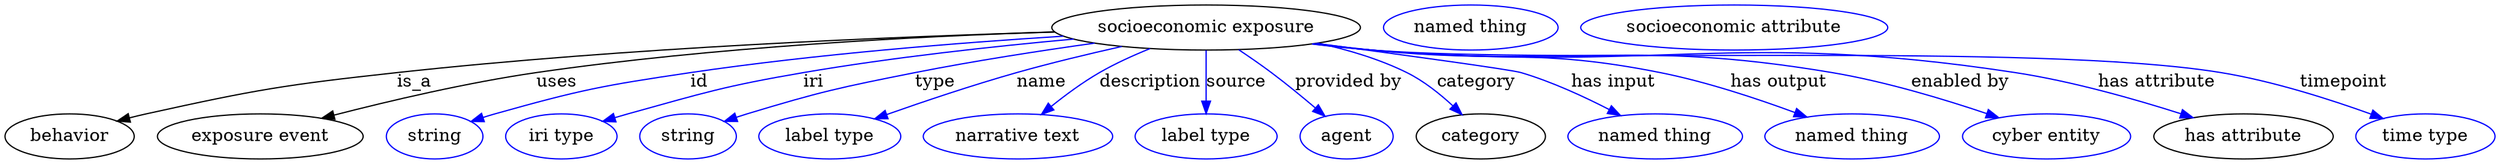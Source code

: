digraph {
	graph [bb="0,0,1979.6,123"];
	node [label="\N"];
	"socioeconomic exposure"	[height=0.5,
		label="socioeconomic exposure",
		pos="955.35,105",
		width=3.4122];
	behavior	[height=0.5,
		pos="51.345,18",
		width=1.4263];
	"socioeconomic exposure" -> behavior	[label=is_a,
		lp="325.35,61.5",
		pos="e,88.948,30.353 834.85,101.38 705.22,97.643 493.19,88.884 311.35,69 221.79,59.208 199.27,55.644 111.35,36 107.24,35.084 103.01,34.055 \
98.771,32.968"];
	"exposure event"	[height=0.5,
		pos="202.35,18",
		width=2.2748];
	"socioeconomic exposure" -> "exposure event"	[label=uses,
		lp="437.85,61.5",
		pos="e,251.07,32.469 834.68,101.56 726.07,98.066 562.35,89.584 421.35,69 366.39,60.978 304.81,46.408 260.98,35.058"];
	id	[color=blue,
		height=0.5,
		label=string,
		pos="340.35,18",
		width=1.0652];
	"socioeconomic exposure" -> id	[color=blue,
		label=id,
		lp="551.35,61.5",
		pos="e,369.34,29.96 841.52,98.093 758.77,92.879 644.23,83.761 544.35,69 474.24,58.64 456.56,55.205 388.35,36 385.24,35.126 382.04,34.155 \
378.85,33.133",
		style=solid];
	iri	[color=blue,
		height=0.5,
		label="iri type",
		pos="441.35,18",
		width=1.2277];
	"socioeconomic exposure" -> iri	[color=blue,
		label=iri,
		lp="642.35,61.5",
		pos="e,474.65,29.896 849.34,95.783 786.56,90.086 705.61,81.295 634.35,69 571.77,58.205 556.56,52.878 495.35,36 491.77,35.015 488.08,33.951 \
484.38,32.852",
		style=solid];
	type	[color=blue,
		height=0.5,
		label=string,
		pos="542.35,18",
		width=1.0652];
	"socioeconomic exposure" -> type	[color=blue,
		label=type,
		lp="739.35,61.5",
		pos="e,571.27,30.003 866.33,92.52 823.02,86.439 770.29,78.302 723.35,69 663.18,57.079 648.04,53.789 589.35,36 586.58,35.162 583.74,34.255 \
580.89,33.311",
		style=solid];
	name	[color=blue,
		height=0.5,
		label="label type",
		pos="655.35,18",
		width=1.5707];
	"socioeconomic exposure" -> name	[color=blue,
		label=name,
		lp="824.35,61.5",
		pos="e,691.17,32.101 888.09,89.864 861.82,83.964 831.53,76.694 804.35,69 769.2,59.054 730.07,45.838 700.73,35.491",
		style=solid];
	description	[color=blue,
		height=0.5,
		label="narrative text",
		pos="805.35,18",
		width=2.0943];
	"socioeconomic exposure" -> description	[color=blue,
		label=description,
		lp="910.85,61.5",
		pos="e,824.02,35.515 910.61,88.166 897.3,82.776 882.93,76.256 870.35,69 856.95,61.273 843.22,51.1 831.85,41.949",
		style=solid];
	source	[color=blue,
		height=0.5,
		label="label type",
		pos="955.35,18",
		width=1.5707];
	"socioeconomic exposure" -> source	[color=blue,
		label=source,
		lp="979.35,61.5",
		pos="e,955.35,36.175 955.35,86.799 955.35,75.163 955.35,59.548 955.35,46.237",
		style=solid];
	"provided by"	[color=blue,
		height=0.5,
		label=agent,
		pos="1067.3,18",
		width=1.0291];
	"socioeconomic exposure" -> "provided by"	[color=blue,
		label="provided by",
		lp="1068.8,61.5",
		pos="e,1050.1,34.142 981.36,87.243 989.78,81.623 999.08,75.204 1007.3,69 1019.2,60.117 1031.8,49.717 1042.5,40.71",
		style=solid];
	category	[height=0.5,
		pos="1173.3,18",
		width=1.4263];
	"socioeconomic exposure" -> category	[color=blue,
		label=category,
		lp="1169.8,61.5",
		pos="e,1158.7,35.37 1044.8,92.566 1068.5,87.38 1093.6,79.867 1115.3,69 1128.6,62.37 1141.3,52.023 1151.5,42.458",
		style=solid];
	"has input"	[color=blue,
		height=0.5,
		label="named thing",
		pos="1312.3,18",
		width=1.9318];
	"socioeconomic exposure" -> "has input"	[color=blue,
		label="has input",
		lp="1278.8,61.5",
		pos="e,1284.6,34.756 1043,92.352 1111.9,83.105 1197.4,71.351 1205.3,69 1229.7,61.775 1255.6,49.817 1275.8,39.407",
		style=solid];
	"has output"	[color=blue,
		height=0.5,
		label="named thing",
		pos="1469.3,18",
		width=1.9318];
	"socioeconomic exposure" -> "has output"	[color=blue,
		label="has output",
		lp="1410.8,61.5",
		pos="e,1433.2,33.515 1041.6,92.173 1056.5,90.31 1071.9,88.506 1086.3,87 1188.3,76.399 1215.8,89.067 1316.3,69 1353.3,61.622 1393.8,48.136 \
1423.8,37.028",
		style=solid];
	"enabled by"	[color=blue,
		height=0.5,
		label="cyber entity",
		pos="1623.3,18",
		width=1.8596];
	"socioeconomic exposure" -> "enabled by"	[color=blue,
		label="enabled by",
		lp="1554.8,61.5",
		pos="e,1585.5,32.957 1040.5,91.945 1055.7,90.074 1071.5,88.325 1086.3,87 1249,72.48 1292.3,96.231 1453.3,69 1495.6,61.857 1542.2,47.69 \
1575.9,36.255",
		style=solid];
	"has attribute"	[height=0.5,
		pos="1779.3,18",
		width=1.9859];
	"socioeconomic exposure" -> "has attribute"	[color=blue,
		label="has attribute",
		lp="1711.3,61.5",
		pos="e,1739.3,32.976 1039.8,91.858 1055.2,89.972 1071.3,88.241 1086.3,87 1313.3,68.328 1373.3,103.55 1598.3,69 1643.6,62.059 1693.6,47.707 \
1729.6,36.152",
		style=solid];
	timepoint	[color=blue,
		height=0.5,
		label="time type",
		pos="1924.3,18",
		width=1.5346];
	"socioeconomic exposure" -> timepoint	[color=blue,
		label=timepoint,
		lp="1860.3,61.5",
		pos="e,1890.6,32.401 1039.4,91.795 1055,89.903 1071.1,88.186 1086.3,87 1236.2,75.315 1614.1,93.386 1762.3,69 1803.5,62.226 1848.8,47.611 \
1881,35.922",
		style=solid];
	"named thing_category"	[color=blue,
		height=0.5,
		label="named thing",
		pos="1165.3,105",
		width=1.9318];
	"socioeconomic exposure_has attribute"	[color=blue,
		height=0.5,
		label="socioeconomic attribute",
		pos="1375.3,105",
		width=3.3941];
}

